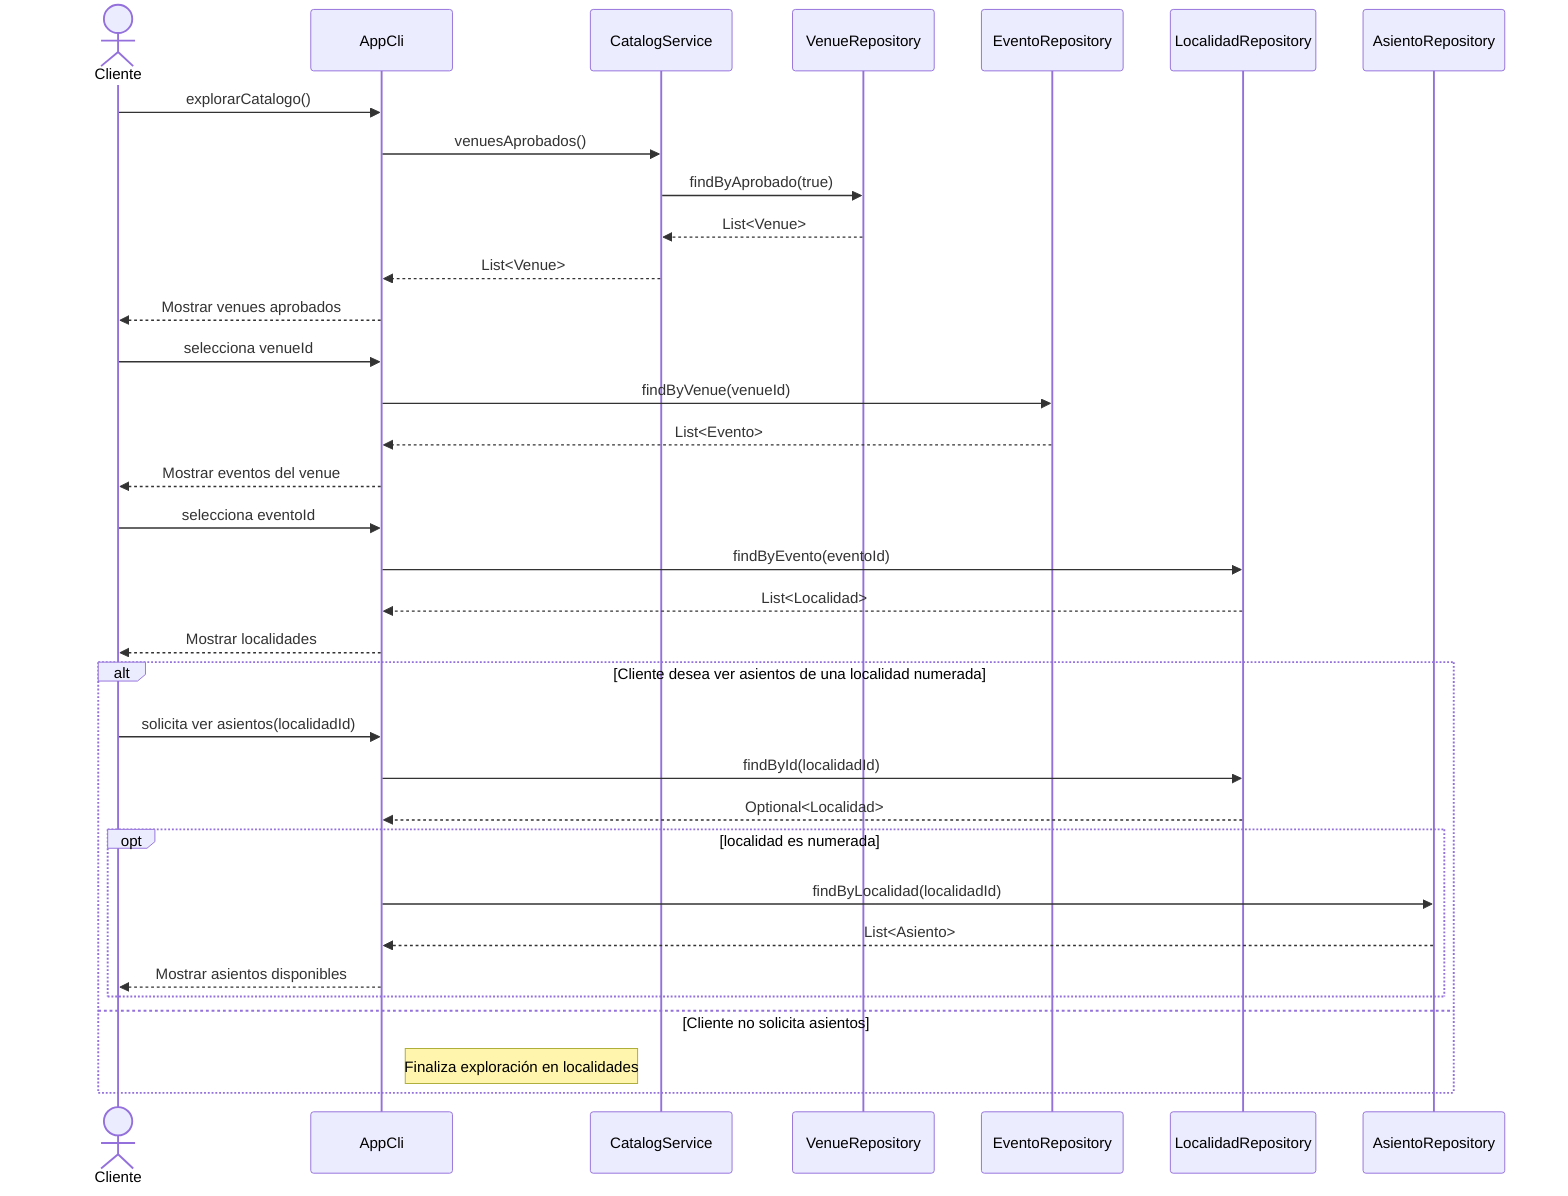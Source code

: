 %% Secuencia: Catálogo / Búsqueda (venues → eventos → localidades → asientos)
sequenceDiagram
actor Cliente
participant AppCli
participant CatalogService
participant VenueRepository
participant EventoRepository
participant LocalidadRepository
participant AsientoRepository

Cliente->>AppCli: explorarCatalogo()
AppCli->>CatalogService: venuesAprobados()
CatalogService->>VenueRepository: findByAprobado(true)
VenueRepository-->>CatalogService: List<Venue>
CatalogService-->>AppCli: List<Venue>
AppCli-->>Cliente: Mostrar venues aprobados

Cliente->>AppCli: selecciona venueId
AppCli->>EventoRepository: findByVenue(venueId)
EventoRepository-->>AppCli: List<Evento>
AppCli-->>Cliente: Mostrar eventos del venue

Cliente->>AppCli: selecciona eventoId
AppCli->>LocalidadRepository: findByEvento(eventoId)
LocalidadRepository-->>AppCli: List<Localidad>
AppCli-->>Cliente: Mostrar localidades

alt Cliente desea ver asientos de una localidad numerada
  Cliente->>AppCli: solicita ver asientos(localidadId)
  AppCli->>LocalidadRepository: findById(localidadId)
  LocalidadRepository-->>AppCli: Optional<Localidad>
  opt localidad es numerada
    AppCli->>AsientoRepository: findByLocalidad(localidadId)
    AsientoRepository-->>AppCli: List<Asiento>
    AppCli-->>Cliente: Mostrar asientos disponibles
  end
else Cliente no solicita asientos
  Note right of AppCli: Finaliza exploración en localidades
end
